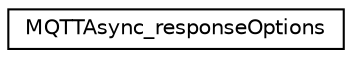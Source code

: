 digraph "Graphical Class Hierarchy"
{
 // LATEX_PDF_SIZE
  edge [fontname="Helvetica",fontsize="10",labelfontname="Helvetica",labelfontsize="10"];
  node [fontname="Helvetica",fontsize="10",shape=record];
  rankdir="LR";
  Node0 [label="MQTTAsync_responseOptions",height=0.2,width=0.4,color="black", fillcolor="white", style="filled",URL="$structMQTTAsync__responseOptions.html",tooltip=" "];
}
